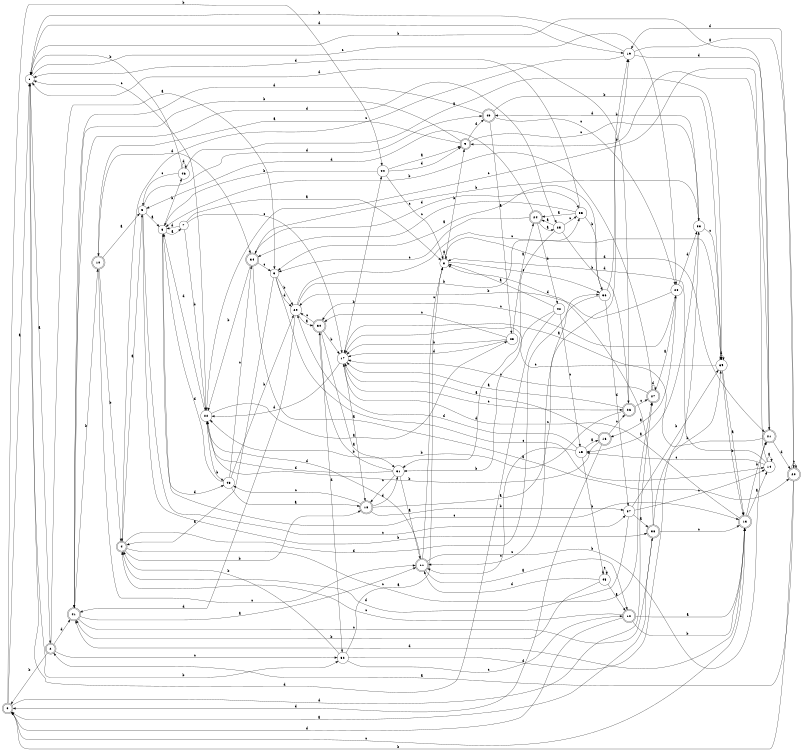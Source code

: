 digraph n38_2 {
__start0 [label="" shape="none"];

rankdir=LR;
size="8,5";

s0 [style="rounded,filled", color="black", fillcolor="white" shape="doublecircle", label="0"];
s1 [style="filled", color="black", fillcolor="white" shape="circle", label="1"];
s2 [style="rounded,filled", color="black", fillcolor="white" shape="doublecircle", label="2"];
s3 [style="filled", color="black", fillcolor="white" shape="circle", label="3"];
s4 [style="rounded,filled", color="black", fillcolor="white" shape="doublecircle", label="4"];
s5 [style="filled", color="black", fillcolor="white" shape="circle", label="5"];
s6 [style="filled", color="black", fillcolor="white" shape="circle", label="6"];
s7 [style="filled", color="black", fillcolor="white" shape="circle", label="7"];
s8 [style="filled", color="black", fillcolor="white" shape="circle", label="8"];
s9 [style="rounded,filled", color="black", fillcolor="white" shape="doublecircle", label="9"];
s10 [style="rounded,filled", color="black", fillcolor="white" shape="doublecircle", label="10"];
s11 [style="rounded,filled", color="black", fillcolor="white" shape="doublecircle", label="11"];
s12 [style="rounded,filled", color="black", fillcolor="white" shape="doublecircle", label="12"];
s13 [style="rounded,filled", color="black", fillcolor="white" shape="doublecircle", label="13"];
s14 [style="filled", color="black", fillcolor="white" shape="circle", label="14"];
s15 [style="filled", color="black", fillcolor="white" shape="circle", label="15"];
s16 [style="rounded,filled", color="black", fillcolor="white" shape="doublecircle", label="16"];
s17 [style="filled", color="black", fillcolor="white" shape="circle", label="17"];
s18 [style="rounded,filled", color="black", fillcolor="white" shape="doublecircle", label="18"];
s19 [style="filled", color="black", fillcolor="white" shape="circle", label="19"];
s20 [style="rounded,filled", color="black", fillcolor="white" shape="doublecircle", label="20"];
s21 [style="rounded,filled", color="black", fillcolor="white" shape="doublecircle", label="21"];
s22 [style="filled", color="black", fillcolor="white" shape="circle", label="22"];
s23 [style="filled", color="black", fillcolor="white" shape="circle", label="23"];
s24 [style="rounded,filled", color="black", fillcolor="white" shape="doublecircle", label="24"];
s25 [style="filled", color="black", fillcolor="white" shape="circle", label="25"];
s26 [style="rounded,filled", color="black", fillcolor="white" shape="doublecircle", label="26"];
s27 [style="rounded,filled", color="black", fillcolor="white" shape="doublecircle", label="27"];
s28 [style="filled", color="black", fillcolor="white" shape="circle", label="28"];
s29 [style="filled", color="black", fillcolor="white" shape="circle", label="29"];
s30 [style="rounded,filled", color="black", fillcolor="white" shape="doublecircle", label="30"];
s31 [style="filled", color="black", fillcolor="white" shape="circle", label="31"];
s32 [style="filled", color="black", fillcolor="white" shape="circle", label="32"];
s33 [style="filled", color="black", fillcolor="white" shape="circle", label="33"];
s34 [style="rounded,filled", color="black", fillcolor="white" shape="doublecircle", label="34"];
s35 [style="filled", color="black", fillcolor="white" shape="circle", label="35"];
s36 [style="filled", color="black", fillcolor="white" shape="circle", label="36"];
s37 [style="filled", color="black", fillcolor="white" shape="circle", label="37"];
s38 [style="rounded,filled", color="black", fillcolor="white" shape="doublecircle", label="38"];
s39 [style="filled", color="black", fillcolor="white" shape="circle", label="39"];
s40 [style="rounded,filled", color="black", fillcolor="white" shape="doublecircle", label="40"];
s41 [style="rounded,filled", color="black", fillcolor="white" shape="doublecircle", label="41"];
s42 [style="filled", color="black", fillcolor="white" shape="circle", label="42"];
s43 [style="filled", color="black", fillcolor="white" shape="circle", label="43"];
s44 [style="filled", color="black", fillcolor="white" shape="circle", label="44"];
s45 [style="filled", color="black", fillcolor="white" shape="circle", label="45"];
s46 [style="filled", color="black", fillcolor="white" shape="circle", label="46"];
s0 -> s1 [label="a"];
s0 -> s44 [label="b"];
s0 -> s13 [label="c"];
s0 -> s27 [label="d"];
s1 -> s2 [label="a"];
s1 -> s32 [label="b"];
s1 -> s28 [label="c"];
s1 -> s19 [label="d"];
s2 -> s3 [label="a"];
s2 -> s0 [label="b"];
s2 -> s32 [label="c"];
s2 -> s41 [label="d"];
s3 -> s4 [label="a"];
s3 -> s29 [label="b"];
s3 -> s14 [label="c"];
s3 -> s29 [label="d"];
s4 -> s5 [label="a"];
s4 -> s18 [label="b"];
s4 -> s27 [label="c"];
s4 -> s36 [label="d"];
s5 -> s6 [label="a"];
s5 -> s38 [label="b"];
s5 -> s37 [label="c"];
s5 -> s40 [label="d"];
s6 -> s7 [label="a"];
s6 -> s46 [label="b"];
s6 -> s13 [label="c"];
s6 -> s43 [label="d"];
s7 -> s8 [label="a"];
s7 -> s22 [label="b"];
s7 -> s17 [label="c"];
s7 -> s6 [label="d"];
s8 -> s8 [label="a"];
s8 -> s9 [label="b"];
s8 -> s36 [label="c"];
s8 -> s21 [label="d"];
s9 -> s10 [label="a"];
s9 -> s41 [label="b"];
s9 -> s33 [label="c"];
s9 -> s40 [label="d"];
s10 -> s5 [label="a"];
s10 -> s4 [label="b"];
s10 -> s11 [label="c"];
s10 -> s34 [label="d"];
s11 -> s12 [label="a"];
s11 -> s21 [label="b"];
s11 -> s8 [label="c"];
s11 -> s22 [label="d"];
s12 -> s13 [label="a"];
s12 -> s13 [label="b"];
s12 -> s4 [label="c"];
s12 -> s0 [label="d"];
s13 -> s14 [label="a"];
s13 -> s21 [label="b"];
s13 -> s17 [label="c"];
s13 -> s41 [label="d"];
s14 -> s14 [label="a"];
s14 -> s9 [label="b"];
s14 -> s15 [label="c"];
s14 -> s8 [label="d"];
s15 -> s16 [label="a"];
s15 -> s45 [label="b"];
s15 -> s11 [label="c"];
s15 -> s29 [label="d"];
s16 -> s17 [label="a"];
s16 -> s22 [label="b"];
s16 -> s26 [label="c"];
s16 -> s0 [label="d"];
s17 -> s18 [label="a"];
s17 -> s44 [label="b"];
s17 -> s26 [label="c"];
s17 -> s22 [label="d"];
s18 -> s19 [label="a"];
s18 -> s37 [label="b"];
s18 -> s43 [label="c"];
s18 -> s31 [label="d"];
s19 -> s20 [label="a"];
s19 -> s1 [label="b"];
s19 -> s4 [label="c"];
s19 -> s21 [label="d"];
s20 -> s2 [label="a"];
s20 -> s0 [label="b"];
s20 -> s20 [label="c"];
s20 -> s19 [label="d"];
s21 -> s17 [label="a"];
s21 -> s1 [label="b"];
s21 -> s22 [label="c"];
s21 -> s20 [label="d"];
s22 -> s23 [label="a"];
s22 -> s43 [label="b"];
s22 -> s1 [label="c"];
s22 -> s6 [label="d"];
s23 -> s24 [label="a"];
s23 -> s17 [label="b"];
s23 -> s30 [label="c"];
s23 -> s17 [label="d"];
s24 -> s25 [label="a"];
s24 -> s42 [label="b"];
s24 -> s3 [label="c"];
s24 -> s5 [label="d"];
s25 -> s24 [label="a"];
s25 -> s26 [label="b"];
s25 -> s35 [label="c"];
s25 -> s31 [label="d"];
s26 -> s17 [label="a"];
s26 -> s22 [label="b"];
s26 -> s27 [label="c"];
s26 -> s1 [label="d"];
s27 -> s28 [label="a"];
s27 -> s6 [label="b"];
s27 -> s17 [label="c"];
s27 -> s27 [label="d"];
s28 -> s16 [label="a"];
s28 -> s29 [label="b"];
s28 -> s30 [label="c"];
s28 -> s33 [label="d"];
s29 -> s30 [label="a"];
s29 -> s35 [label="b"];
s29 -> s39 [label="c"];
s29 -> s41 [label="d"];
s30 -> s31 [label="a"];
s30 -> s17 [label="b"];
s30 -> s29 [label="c"];
s30 -> s32 [label="d"];
s31 -> s11 [label="a"];
s31 -> s30 [label="b"];
s31 -> s18 [label="c"];
s31 -> s22 [label="d"];
s32 -> s8 [label="a"];
s32 -> s4 [label="b"];
s32 -> s12 [label="c"];
s32 -> s33 [label="d"];
s33 -> s15 [label="a"];
s33 -> s34 [label="b"];
s33 -> s39 [label="c"];
s33 -> s40 [label="d"];
s34 -> s20 [label="a"];
s34 -> s22 [label="b"];
s34 -> s3 [label="c"];
s34 -> s35 [label="d"];
s35 -> s24 [label="a"];
s35 -> s36 [label="b"];
s35 -> s34 [label="c"];
s35 -> s1 [label="d"];
s36 -> s3 [label="a"];
s36 -> s19 [label="b"];
s36 -> s11 [label="c"];
s36 -> s37 [label="d"];
s37 -> s38 [label="a"];
s37 -> s39 [label="b"];
s37 -> s14 [label="c"];
s37 -> s4 [label="d"];
s38 -> s0 [label="a"];
s38 -> s39 [label="b"];
s38 -> s13 [label="c"];
s38 -> s8 [label="d"];
s39 -> s13 [label="a"];
s39 -> s13 [label="b"];
s39 -> s17 [label="c"];
s39 -> s39 [label="d"];
s40 -> s23 [label="a"];
s40 -> s39 [label="b"];
s40 -> s28 [label="c"];
s40 -> s41 [label="d"];
s41 -> s11 [label="a"];
s41 -> s10 [label="b"];
s41 -> s38 [label="c"];
s41 -> s25 [label="d"];
s42 -> s8 [label="a"];
s42 -> s31 [label="b"];
s42 -> s15 [label="c"];
s42 -> s1 [label="d"];
s43 -> s18 [label="a"];
s43 -> s29 [label="b"];
s43 -> s34 [label="c"];
s43 -> s6 [label="d"];
s44 -> s9 [label="a"];
s44 -> s6 [label="b"];
s44 -> s8 [label="c"];
s44 -> s9 [label="d"];
s45 -> s12 [label="a"];
s45 -> s41 [label="b"];
s45 -> s45 [label="c"];
s45 -> s11 [label="d"];
s46 -> s39 [label="a"];
s46 -> s1 [label="b"];
s46 -> s5 [label="c"];
s46 -> s46 [label="d"];

}